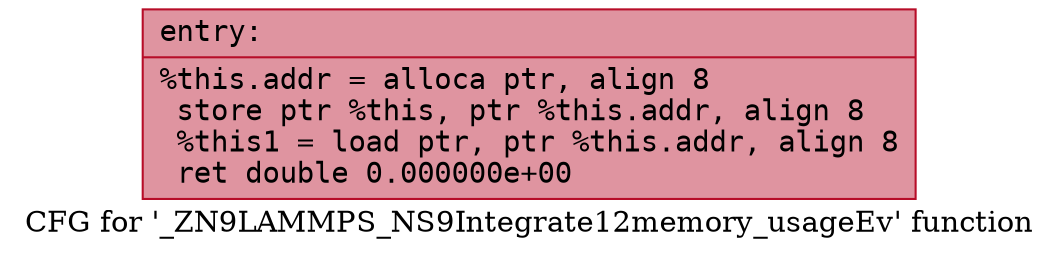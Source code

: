digraph "CFG for '_ZN9LAMMPS_NS9Integrate12memory_usageEv' function" {
	label="CFG for '_ZN9LAMMPS_NS9Integrate12memory_usageEv' function";

	Node0x55f5612cdbb0 [shape=record,color="#b70d28ff", style=filled, fillcolor="#b70d2870" fontname="Courier",label="{entry:\l|  %this.addr = alloca ptr, align 8\l  store ptr %this, ptr %this.addr, align 8\l  %this1 = load ptr, ptr %this.addr, align 8\l  ret double 0.000000e+00\l}"];
}
